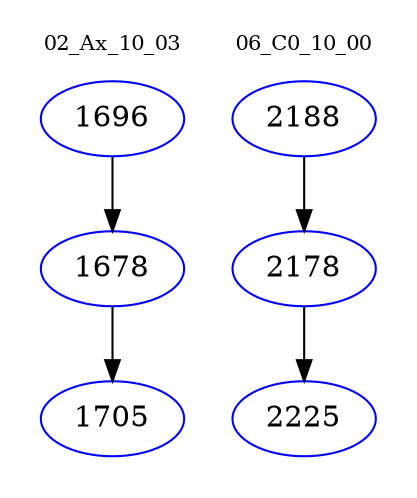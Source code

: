 digraph{
subgraph cluster_0 {
color = white
label = "02_Ax_10_03";
fontsize=10;
T0_1696 [label="1696", color="blue"]
T0_1696 -> T0_1678 [color="black"]
T0_1678 [label="1678", color="blue"]
T0_1678 -> T0_1705 [color="black"]
T0_1705 [label="1705", color="blue"]
}
subgraph cluster_1 {
color = white
label = "06_C0_10_00";
fontsize=10;
T1_2188 [label="2188", color="blue"]
T1_2188 -> T1_2178 [color="black"]
T1_2178 [label="2178", color="blue"]
T1_2178 -> T1_2225 [color="black"]
T1_2225 [label="2225", color="blue"]
}
}
